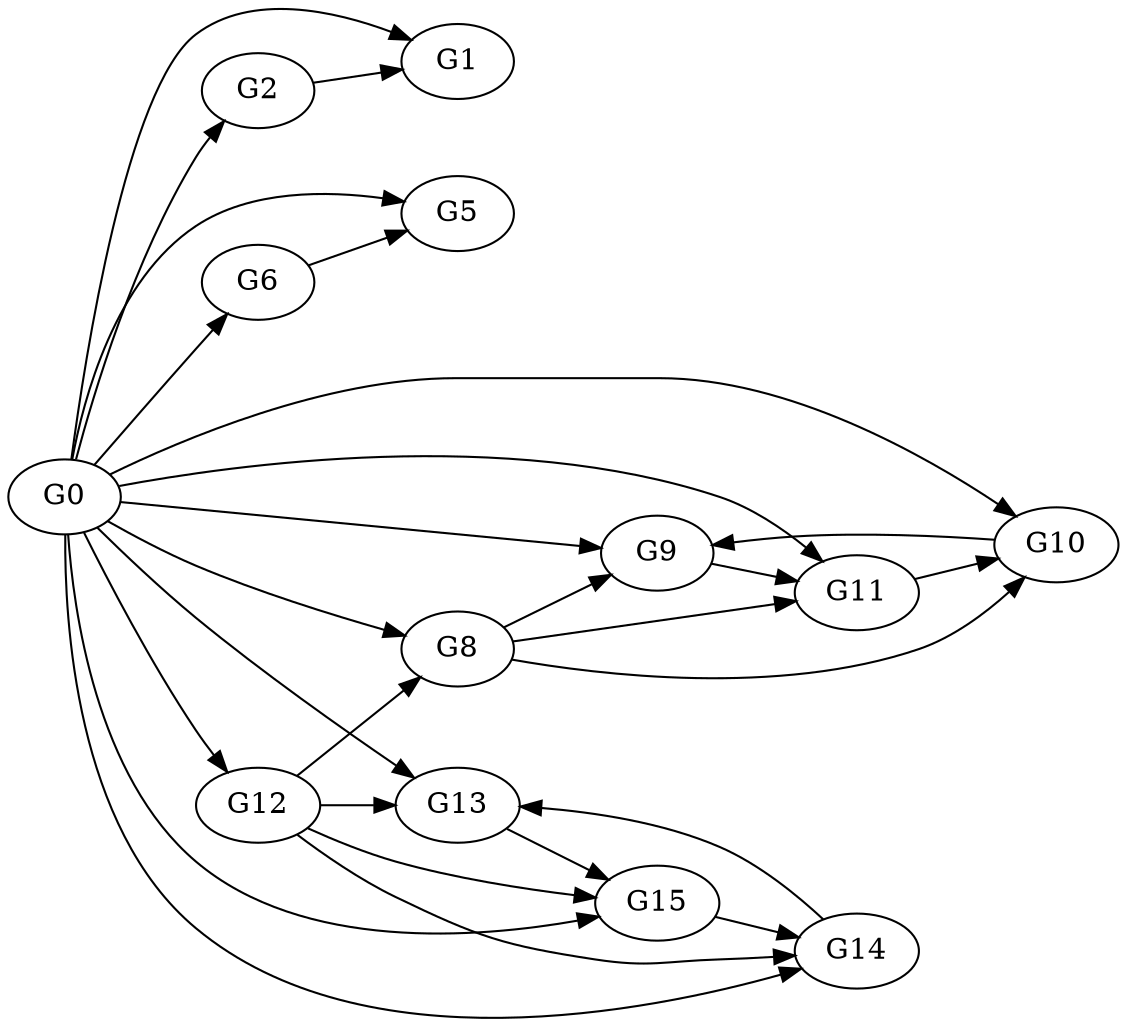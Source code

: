 digraph "Example" {
	rankdir=LR;
	"G0";
	"G1";
	"G2";
	"G5";
	"G6";
	"G8";
	"G9";
	"G10";
	"G11";
	"G12";
	"G13";
	"G14";
	"G15";
	"G0" -> "G1";
	"G0" -> "G2";
	"G2" -> "G1";
	"G6" -> "G5";
	"G8" -> "G9";
	"G8" -> "G10";
	"G8" -> "G11";
	"G9" -> "G11";
	"G10" -> "G9";
	"G11" -> "G10";
	"G12" -> "G13";
	"G12" -> "G14";
	"G12" -> "G15";
	"G13" -> "G15";
	"G14" -> "G13";
	"G15" -> "G14";
	"G0" -> "G5";
	"G0" -> "G6";
	"G0" -> "G8";
	"G0" -> "G9";
	"G0" -> "G10";
	"G0" -> "G11";
	"G0" -> "G12";
	"G0" -> "G13";
	"G0" -> "G14";
	"G0" -> "G15";
	"G12" -> "G8";
}